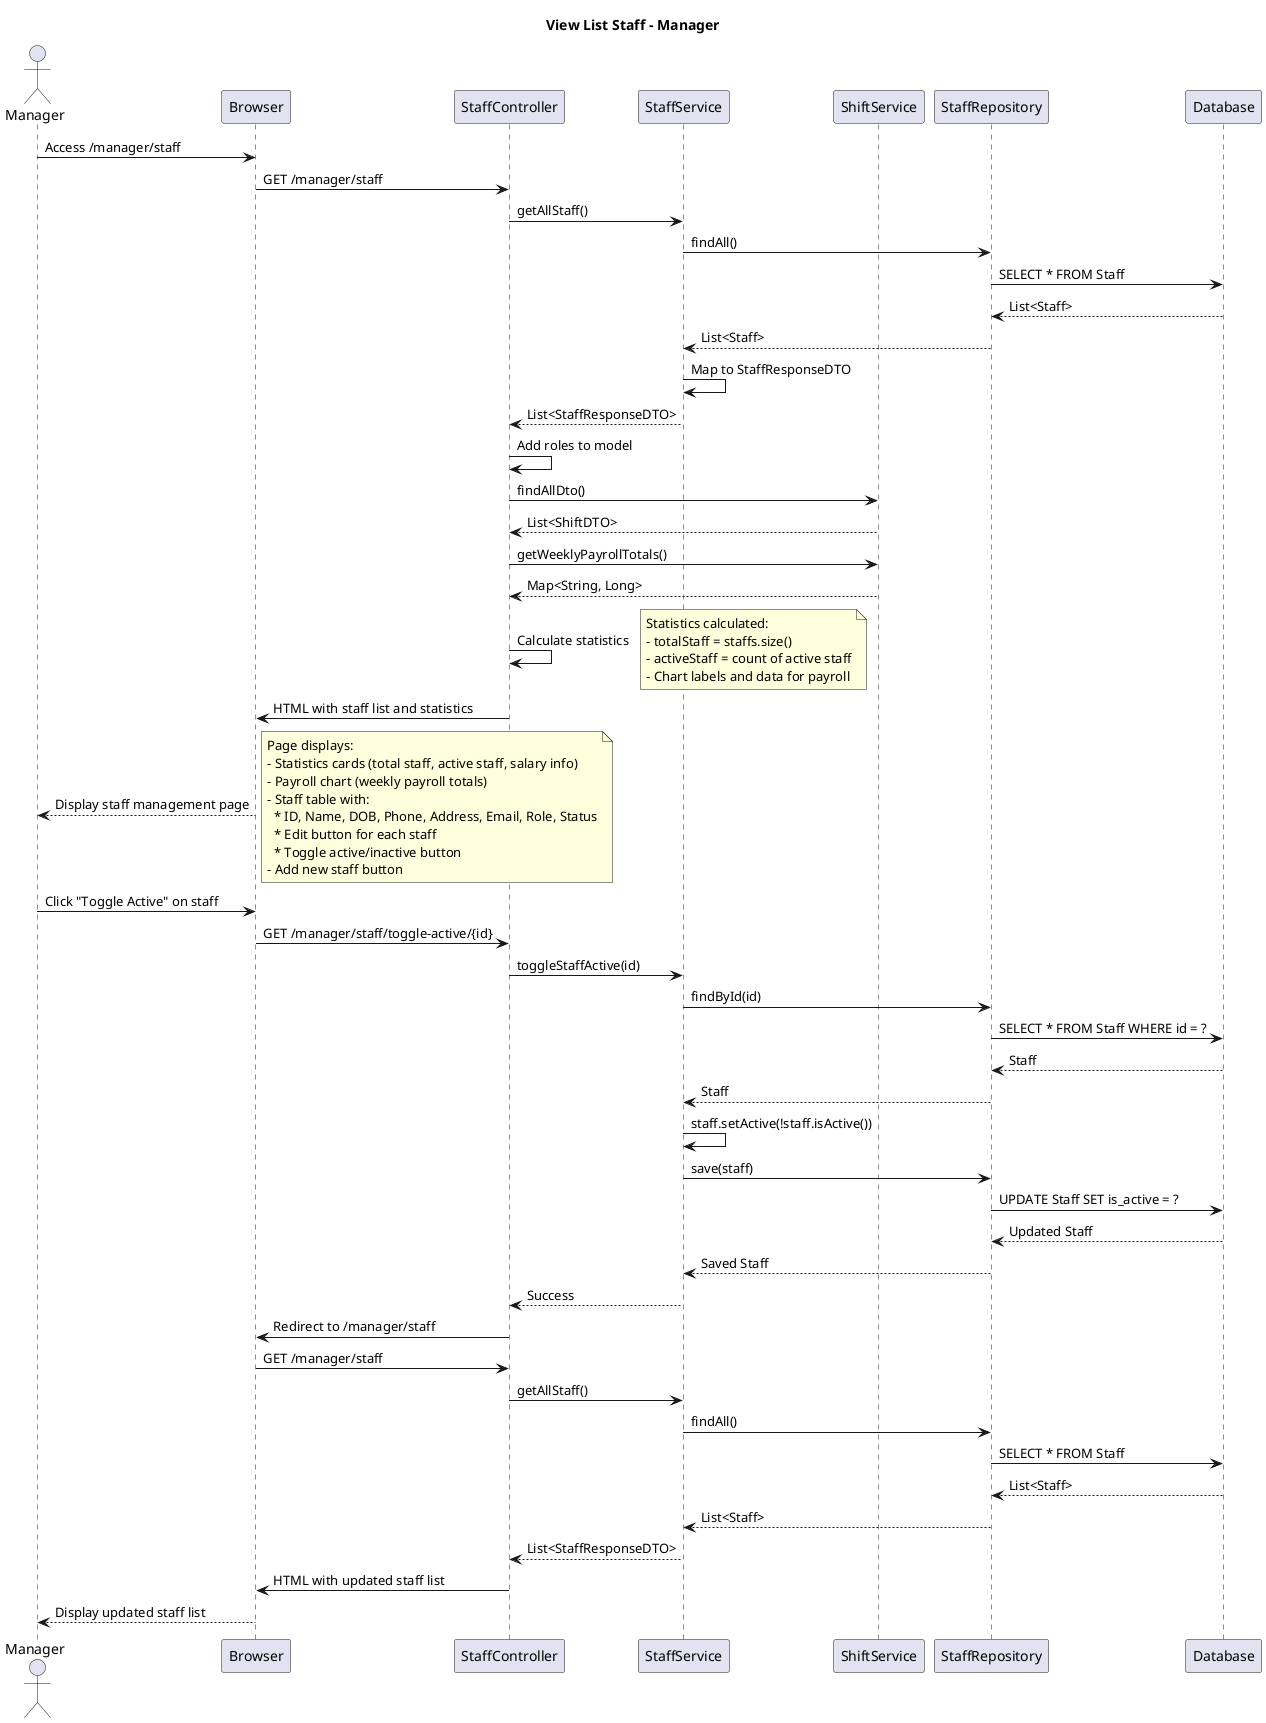 @startuml
title View List Staff - Manager

actor Manager
participant Browser
participant StaffController
participant StaffService
participant ShiftService
participant StaffRepository
participant Database

Manager -> Browser: Access /manager/staff
Browser -> StaffController: GET /manager/staff

StaffController -> StaffService: getAllStaff()
StaffService -> StaffRepository: findAll()
StaffRepository -> Database: SELECT * FROM Staff
Database --> StaffRepository: List<Staff>
StaffRepository --> StaffService: List<Staff>
StaffService -> StaffService: Map to StaffResponseDTO
StaffService --> StaffController: List<StaffResponseDTO>

StaffController -> StaffController: Add roles to model
StaffController -> ShiftService: findAllDto()
ShiftService --> StaffController: List<ShiftDTO>

StaffController -> ShiftService: getWeeklyPayrollTotals()
ShiftService --> StaffController: Map<String, Long>

StaffController -> StaffController: Calculate statistics
note right
Statistics calculated:
- totalStaff = staffs.size()
- activeStaff = count of active staff
- Chart labels and data for payroll
end note

StaffController -> Browser: HTML with staff list and statistics
Browser --> Manager: Display staff management page

note right
Page displays:
- Statistics cards (total staff, active staff, salary info)
- Payroll chart (weekly payroll totals)
- Staff table with:
  * ID, Name, DOB, Phone, Address, Email, Role, Status
  * Edit button for each staff
  * Toggle active/inactive button
- Add new staff button
end note

Manager -> Browser: Click "Toggle Active" on staff
Browser -> StaffController: GET /manager/staff/toggle-active/{id}

StaffController -> StaffService: toggleStaffActive(id)
StaffService -> StaffRepository: findById(id)
StaffRepository -> Database: SELECT * FROM Staff WHERE id = ?
Database --> StaffRepository: Staff
StaffRepository --> StaffService: Staff

StaffService -> StaffService: staff.setActive(!staff.isActive())
StaffService -> StaffRepository: save(staff)
StaffRepository -> Database: UPDATE Staff SET is_active = ?
Database --> StaffRepository: Updated Staff
StaffRepository --> StaffService: Saved Staff
StaffService --> StaffController: Success

StaffController -> Browser: Redirect to /manager/staff
Browser -> StaffController: GET /manager/staff
StaffController -> StaffService: getAllStaff()
StaffService -> StaffRepository: findAll()
StaffRepository -> Database: SELECT * FROM Staff
Database --> StaffRepository: List<Staff>
StaffRepository --> StaffService: List<Staff>
StaffService --> StaffController: List<StaffResponseDTO>
StaffController -> Browser: HTML with updated staff list
Browser --> Manager: Display updated staff list

@enduml



















